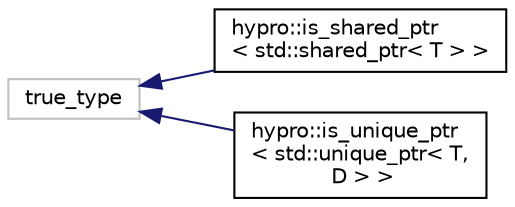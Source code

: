 digraph "Graphical Class Hierarchy"
{
  edge [fontname="Helvetica",fontsize="10",labelfontname="Helvetica",labelfontsize="10"];
  node [fontname="Helvetica",fontsize="10",shape=record];
  rankdir="LR";
  Node1 [label="true_type",height=0.2,width=0.4,color="grey75", fillcolor="white", style="filled"];
  Node1 -> Node2 [dir="back",color="midnightblue",fontsize="10",style="solid",fontname="Helvetica"];
  Node2 [label="hypro::is_shared_ptr\l\< std::shared_ptr\< T \> \>",height=0.2,width=0.4,color="black", fillcolor="white", style="filled",URL="$structhypro_1_1is__shared__ptr_3_01std_1_1shared__ptr_3_01T_01_4_01_4.html"];
  Node1 -> Node3 [dir="back",color="midnightblue",fontsize="10",style="solid",fontname="Helvetica"];
  Node3 [label="hypro::is_unique_ptr\l\< std::unique_ptr\< T,\l D \> \>",height=0.2,width=0.4,color="black", fillcolor="white", style="filled",URL="$structhypro_1_1is__unique__ptr_3_01std_1_1unique__ptr_3_01T_00_01D_01_4_01_4.html"];
}
